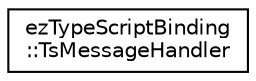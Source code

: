 digraph "Graphical Class Hierarchy"
{
 // LATEX_PDF_SIZE
  edge [fontname="Helvetica",fontsize="10",labelfontname="Helvetica",labelfontsize="10"];
  node [fontname="Helvetica",fontsize="10",shape=record];
  rankdir="LR";
  Node0 [label="ezTypeScriptBinding\l::TsMessageHandler",height=0.2,width=0.4,color="black", fillcolor="white", style="filled",URL="$db/dab/structez_type_script_binding_1_1_ts_message_handler.htm",tooltip=" "];
}
